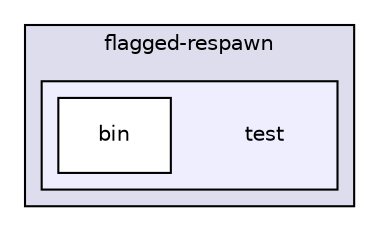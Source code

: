 digraph "gulp-src/node_modules/gulp/node_modules/liftoff/node_modules/flagged-respawn/test" {
  compound=true
  node [ fontsize="10", fontname="Helvetica"];
  edge [ labelfontsize="10", labelfontname="Helvetica"];
  subgraph clusterdir_74ffd876512136be953898e6b260d38d {
    graph [ bgcolor="#ddddee", pencolor="black", label="flagged-respawn" fontname="Helvetica", fontsize="10", URL="dir_74ffd876512136be953898e6b260d38d.html"]
  subgraph clusterdir_81551d69135160d8a3bf5e33555cf42c {
    graph [ bgcolor="#eeeeff", pencolor="black", label="" URL="dir_81551d69135160d8a3bf5e33555cf42c.html"];
    dir_81551d69135160d8a3bf5e33555cf42c [shape=plaintext label="test"];
    dir_4370cb3d42f6bd4b3484cd191114e06b [shape=box label="bin" color="black" fillcolor="white" style="filled" URL="dir_4370cb3d42f6bd4b3484cd191114e06b.html"];
  }
  }
}
